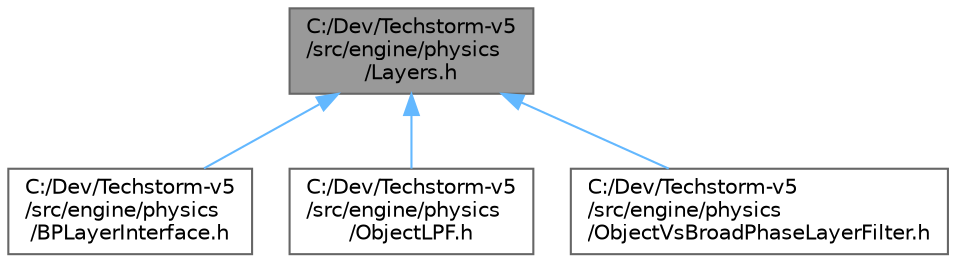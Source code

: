 digraph "C:/Dev/Techstorm-v5/src/engine/physics/Layers.h"
{
 // LATEX_PDF_SIZE
  bgcolor="transparent";
  edge [fontname=Helvetica,fontsize=10,labelfontname=Helvetica,labelfontsize=10];
  node [fontname=Helvetica,fontsize=10,shape=box,height=0.2,width=0.4];
  Node1 [id="Node000001",label="C:/Dev/Techstorm-v5\l/src/engine/physics\l/Layers.h",height=0.2,width=0.4,color="gray40", fillcolor="grey60", style="filled", fontcolor="black",tooltip=" "];
  Node1 -> Node2 [id="edge4_Node000001_Node000002",dir="back",color="steelblue1",style="solid",tooltip=" "];
  Node2 [id="Node000002",label="C:/Dev/Techstorm-v5\l/src/engine/physics\l/BPLayerInterface.h",height=0.2,width=0.4,color="grey40", fillcolor="white", style="filled",URL="$d7/d93/_b_p_layer_interface_8h.html",tooltip=" "];
  Node1 -> Node3 [id="edge5_Node000001_Node000003",dir="back",color="steelblue1",style="solid",tooltip=" "];
  Node3 [id="Node000003",label="C:/Dev/Techstorm-v5\l/src/engine/physics\l/ObjectLPF.h",height=0.2,width=0.4,color="grey40", fillcolor="white", style="filled",URL="$df/d2b/_object_l_p_f_8h.html",tooltip=" "];
  Node1 -> Node4 [id="edge6_Node000001_Node000004",dir="back",color="steelblue1",style="solid",tooltip=" "];
  Node4 [id="Node000004",label="C:/Dev/Techstorm-v5\l/src/engine/physics\l/ObjectVsBroadPhaseLayerFilter.h",height=0.2,width=0.4,color="grey40", fillcolor="white", style="filled",URL="$df/d38/_object_vs_broad_phase_layer_filter_8h.html",tooltip=" "];
}

